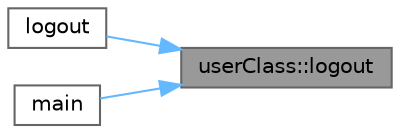 digraph "userClass::logout"
{
 // LATEX_PDF_SIZE
  bgcolor="transparent";
  edge [fontname=Helvetica,fontsize=10,labelfontname=Helvetica,labelfontsize=10];
  node [fontname=Helvetica,fontsize=10,shape=box,height=0.2,width=0.4];
  rankdir="RL";
  Node1 [id="Node000001",label="userClass::logout",height=0.2,width=0.4,color="gray40", fillcolor="grey60", style="filled", fontcolor="black",tooltip="logs out the user and sets the current user to null"];
  Node1 -> Node2 [id="edge1_Node000001_Node000002",dir="back",color="steelblue1",style="solid",tooltip=" "];
  Node2 [id="Node000002",label="logout",height=0.2,width=0.4,color="grey40", fillcolor="white", style="filled",URL="$handle_login_8h.html#abdaf66e0d0efcf2cf8a4de589917cdc6",tooltip="Used to logout the user from the system."];
  Node1 -> Node3 [id="edge2_Node000001_Node000003",dir="back",color="steelblue1",style="solid",tooltip=" "];
  Node3 [id="Node000003",label="main",height=0.2,width=0.4,color="grey40", fillcolor="white", style="filled",URL="$main_8cpp.html#abf9e6b7e6f15df4b525a2e7705ba3089",tooltip=" "];
}
